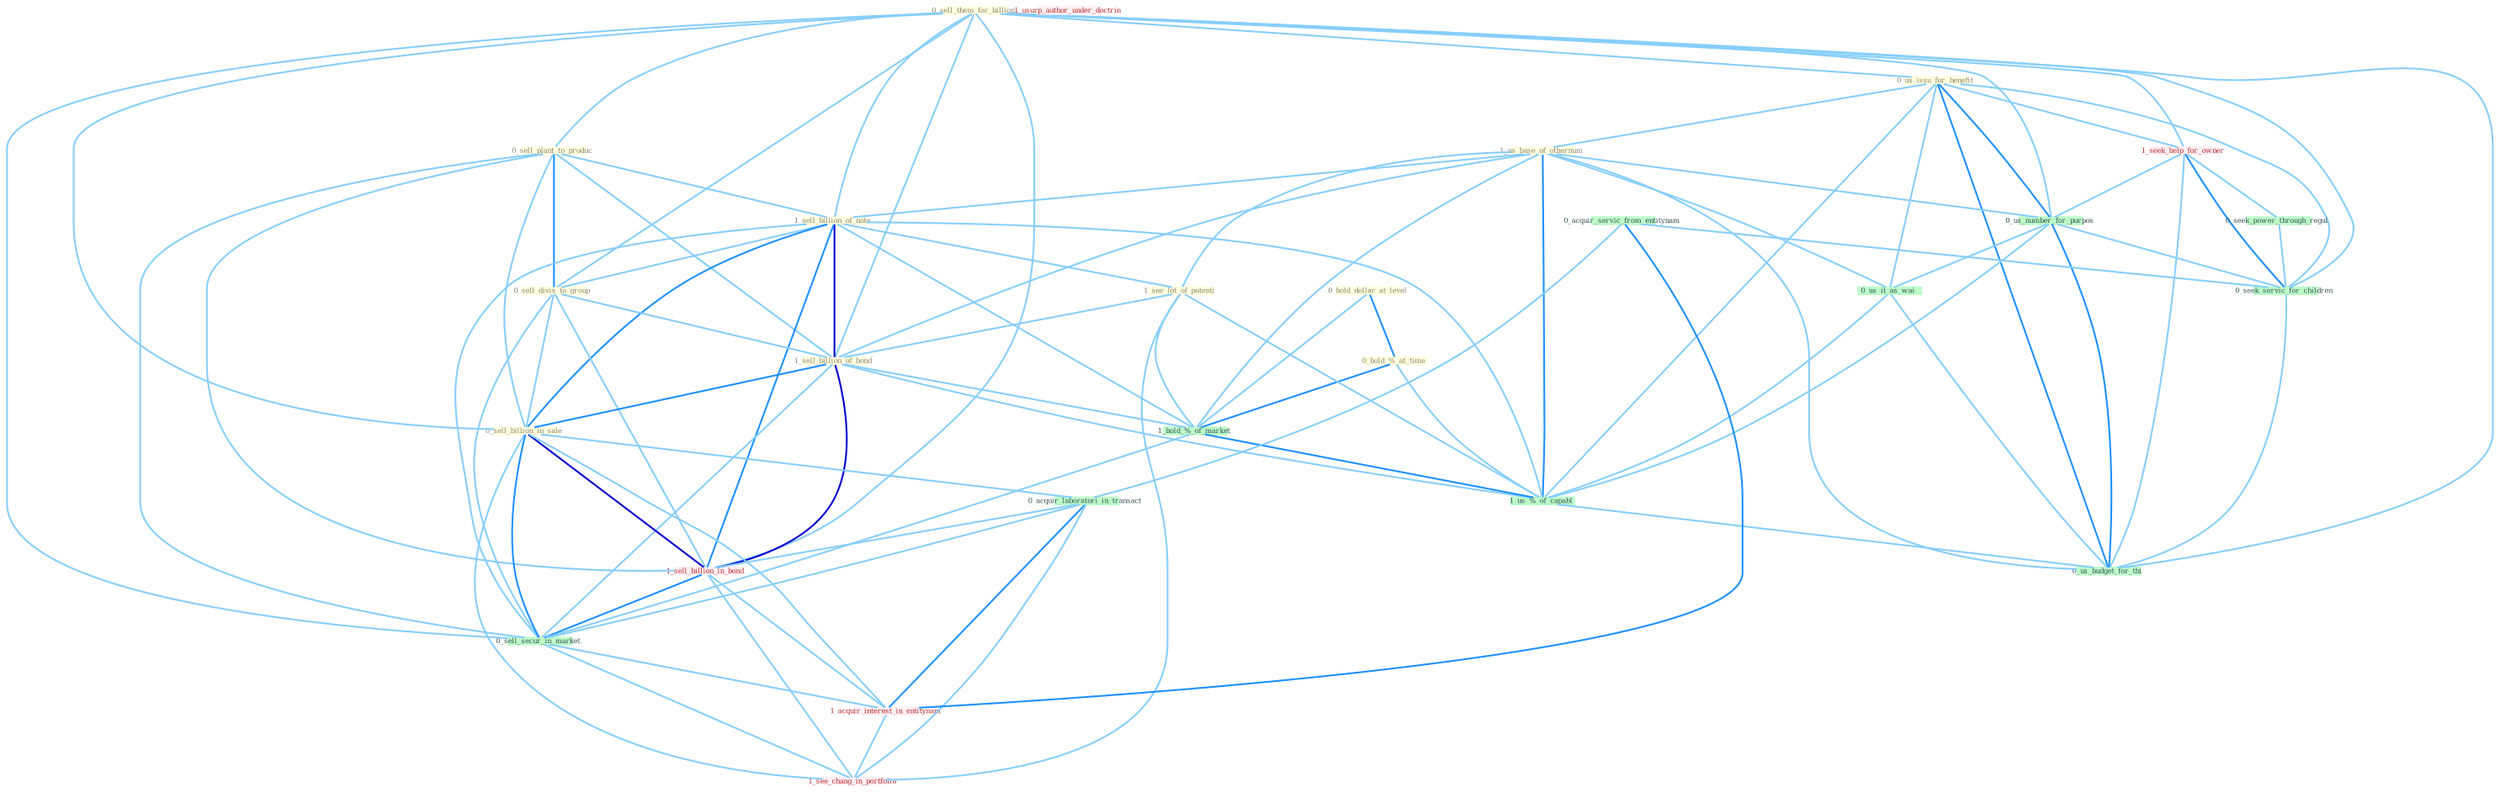 Graph G{ 
    node
    [shape=polygon,style=filled,width=.5,height=.06,color="#BDFCC9",fixedsize=true,fontsize=4,
    fontcolor="#2f4f4f"];
    {node
    [color="#ffffe0", fontcolor="#8b7d6b"] "0_hold_dollar_at_level " "0_sell_them_for_billion " "0_sell_plant_to_produc " "0_us_issu_for_benefit " "0_hold_%_at_time " "1_us_base_of_othernum " "1_sell_billion_of_note " "0_sell_divis_to_group " "1_see_lot_of_potenti " "1_sell_billion_of_bond " "0_sell_billion_in_sale "}
{node [color="#fff0f5", fontcolor="#b22222"] "1_seek_help_for_owner " "1_sell_billion_in_bond " "1_usurp_author_under_doctrin " "1_acquir_interest_in_entitynam " "1_see_chang_in_portfolio "}
edge [color="#B0E2FF"];

	"0_hold_dollar_at_level " -- "0_hold_%_at_time " [w="2", color="#1e90ff" , len=0.8];
	"0_hold_dollar_at_level " -- "1_hold_%_of_market " [w="1", color="#87cefa" ];
	"0_sell_them_for_billion " -- "0_sell_plant_to_produc " [w="1", color="#87cefa" ];
	"0_sell_them_for_billion " -- "0_us_issu_for_benefit " [w="1", color="#87cefa" ];
	"0_sell_them_for_billion " -- "1_sell_billion_of_note " [w="1", color="#87cefa" ];
	"0_sell_them_for_billion " -- "0_sell_divis_to_group " [w="1", color="#87cefa" ];
	"0_sell_them_for_billion " -- "1_sell_billion_of_bond " [w="1", color="#87cefa" ];
	"0_sell_them_for_billion " -- "0_sell_billion_in_sale " [w="1", color="#87cefa" ];
	"0_sell_them_for_billion " -- "1_seek_help_for_owner " [w="1", color="#87cefa" ];
	"0_sell_them_for_billion " -- "0_us_number_for_purpos " [w="1", color="#87cefa" ];
	"0_sell_them_for_billion " -- "1_sell_billion_in_bond " [w="1", color="#87cefa" ];
	"0_sell_them_for_billion " -- "0_sell_secur_in_market " [w="1", color="#87cefa" ];
	"0_sell_them_for_billion " -- "0_seek_servic_for_children " [w="1", color="#87cefa" ];
	"0_sell_them_for_billion " -- "0_us_budget_for_thi " [w="1", color="#87cefa" ];
	"0_sell_plant_to_produc " -- "1_sell_billion_of_note " [w="1", color="#87cefa" ];
	"0_sell_plant_to_produc " -- "0_sell_divis_to_group " [w="2", color="#1e90ff" , len=0.8];
	"0_sell_plant_to_produc " -- "1_sell_billion_of_bond " [w="1", color="#87cefa" ];
	"0_sell_plant_to_produc " -- "0_sell_billion_in_sale " [w="1", color="#87cefa" ];
	"0_sell_plant_to_produc " -- "1_sell_billion_in_bond " [w="1", color="#87cefa" ];
	"0_sell_plant_to_produc " -- "0_sell_secur_in_market " [w="1", color="#87cefa" ];
	"0_us_issu_for_benefit " -- "1_us_base_of_othernum " [w="1", color="#87cefa" ];
	"0_us_issu_for_benefit " -- "1_seek_help_for_owner " [w="1", color="#87cefa" ];
	"0_us_issu_for_benefit " -- "0_us_number_for_purpos " [w="2", color="#1e90ff" , len=0.8];
	"0_us_issu_for_benefit " -- "0_us_it_as_wai " [w="1", color="#87cefa" ];
	"0_us_issu_for_benefit " -- "1_us_%_of_capabl " [w="1", color="#87cefa" ];
	"0_us_issu_for_benefit " -- "0_seek_servic_for_children " [w="1", color="#87cefa" ];
	"0_us_issu_for_benefit " -- "0_us_budget_for_thi " [w="2", color="#1e90ff" , len=0.8];
	"0_hold_%_at_time " -- "1_hold_%_of_market " [w="2", color="#1e90ff" , len=0.8];
	"0_hold_%_at_time " -- "1_us_%_of_capabl " [w="1", color="#87cefa" ];
	"1_us_base_of_othernum " -- "1_sell_billion_of_note " [w="1", color="#87cefa" ];
	"1_us_base_of_othernum " -- "1_see_lot_of_potenti " [w="1", color="#87cefa" ];
	"1_us_base_of_othernum " -- "1_sell_billion_of_bond " [w="1", color="#87cefa" ];
	"1_us_base_of_othernum " -- "1_hold_%_of_market " [w="1", color="#87cefa" ];
	"1_us_base_of_othernum " -- "0_us_number_for_purpos " [w="1", color="#87cefa" ];
	"1_us_base_of_othernum " -- "0_us_it_as_wai " [w="1", color="#87cefa" ];
	"1_us_base_of_othernum " -- "1_us_%_of_capabl " [w="2", color="#1e90ff" , len=0.8];
	"1_us_base_of_othernum " -- "0_us_budget_for_thi " [w="1", color="#87cefa" ];
	"1_sell_billion_of_note " -- "0_sell_divis_to_group " [w="1", color="#87cefa" ];
	"1_sell_billion_of_note " -- "1_see_lot_of_potenti " [w="1", color="#87cefa" ];
	"1_sell_billion_of_note " -- "1_sell_billion_of_bond " [w="3", color="#0000cd" , len=0.6];
	"1_sell_billion_of_note " -- "0_sell_billion_in_sale " [w="2", color="#1e90ff" , len=0.8];
	"1_sell_billion_of_note " -- "1_hold_%_of_market " [w="1", color="#87cefa" ];
	"1_sell_billion_of_note " -- "1_sell_billion_in_bond " [w="2", color="#1e90ff" , len=0.8];
	"1_sell_billion_of_note " -- "1_us_%_of_capabl " [w="1", color="#87cefa" ];
	"1_sell_billion_of_note " -- "0_sell_secur_in_market " [w="1", color="#87cefa" ];
	"0_sell_divis_to_group " -- "1_sell_billion_of_bond " [w="1", color="#87cefa" ];
	"0_sell_divis_to_group " -- "0_sell_billion_in_sale " [w="1", color="#87cefa" ];
	"0_sell_divis_to_group " -- "1_sell_billion_in_bond " [w="1", color="#87cefa" ];
	"0_sell_divis_to_group " -- "0_sell_secur_in_market " [w="1", color="#87cefa" ];
	"1_see_lot_of_potenti " -- "1_sell_billion_of_bond " [w="1", color="#87cefa" ];
	"1_see_lot_of_potenti " -- "1_hold_%_of_market " [w="1", color="#87cefa" ];
	"1_see_lot_of_potenti " -- "1_us_%_of_capabl " [w="1", color="#87cefa" ];
	"1_see_lot_of_potenti " -- "1_see_chang_in_portfolio " [w="1", color="#87cefa" ];
	"1_sell_billion_of_bond " -- "0_sell_billion_in_sale " [w="2", color="#1e90ff" , len=0.8];
	"1_sell_billion_of_bond " -- "1_hold_%_of_market " [w="1", color="#87cefa" ];
	"1_sell_billion_of_bond " -- "1_sell_billion_in_bond " [w="3", color="#0000cd" , len=0.6];
	"1_sell_billion_of_bond " -- "1_us_%_of_capabl " [w="1", color="#87cefa" ];
	"1_sell_billion_of_bond " -- "0_sell_secur_in_market " [w="1", color="#87cefa" ];
	"0_sell_billion_in_sale " -- "0_acquir_laboratori_in_transact " [w="1", color="#87cefa" ];
	"0_sell_billion_in_sale " -- "1_sell_billion_in_bond " [w="3", color="#0000cd" , len=0.6];
	"0_sell_billion_in_sale " -- "0_sell_secur_in_market " [w="2", color="#1e90ff" , len=0.8];
	"0_sell_billion_in_sale " -- "1_acquir_interest_in_entitynam " [w="1", color="#87cefa" ];
	"0_sell_billion_in_sale " -- "1_see_chang_in_portfolio " [w="1", color="#87cefa" ];
	"1_seek_help_for_owner " -- "0_seek_power_through_regul " [w="1", color="#87cefa" ];
	"1_seek_help_for_owner " -- "0_us_number_for_purpos " [w="1", color="#87cefa" ];
	"1_seek_help_for_owner " -- "0_seek_servic_for_children " [w="2", color="#1e90ff" , len=0.8];
	"1_seek_help_for_owner " -- "0_us_budget_for_thi " [w="1", color="#87cefa" ];
	"0_acquir_servic_from_entitynam " -- "0_acquir_laboratori_in_transact " [w="1", color="#87cefa" ];
	"0_acquir_servic_from_entitynam " -- "1_acquir_interest_in_entitynam " [w="2", color="#1e90ff" , len=0.8];
	"0_acquir_servic_from_entitynam " -- "0_seek_servic_for_children " [w="1", color="#87cefa" ];
	"1_hold_%_of_market " -- "1_us_%_of_capabl " [w="2", color="#1e90ff" , len=0.8];
	"1_hold_%_of_market " -- "0_sell_secur_in_market " [w="1", color="#87cefa" ];
	"0_seek_power_through_regul " -- "0_seek_servic_for_children " [w="1", color="#87cefa" ];
	"0_us_number_for_purpos " -- "0_us_it_as_wai " [w="1", color="#87cefa" ];
	"0_us_number_for_purpos " -- "1_us_%_of_capabl " [w="1", color="#87cefa" ];
	"0_us_number_for_purpos " -- "0_seek_servic_for_children " [w="1", color="#87cefa" ];
	"0_us_number_for_purpos " -- "0_us_budget_for_thi " [w="2", color="#1e90ff" , len=0.8];
	"0_acquir_laboratori_in_transact " -- "1_sell_billion_in_bond " [w="1", color="#87cefa" ];
	"0_acquir_laboratori_in_transact " -- "0_sell_secur_in_market " [w="1", color="#87cefa" ];
	"0_acquir_laboratori_in_transact " -- "1_acquir_interest_in_entitynam " [w="2", color="#1e90ff" , len=0.8];
	"0_acquir_laboratori_in_transact " -- "1_see_chang_in_portfolio " [w="1", color="#87cefa" ];
	"1_sell_billion_in_bond " -- "0_sell_secur_in_market " [w="2", color="#1e90ff" , len=0.8];
	"1_sell_billion_in_bond " -- "1_acquir_interest_in_entitynam " [w="1", color="#87cefa" ];
	"1_sell_billion_in_bond " -- "1_see_chang_in_portfolio " [w="1", color="#87cefa" ];
	"0_us_it_as_wai " -- "1_us_%_of_capabl " [w="1", color="#87cefa" ];
	"0_us_it_as_wai " -- "0_us_budget_for_thi " [w="1", color="#87cefa" ];
	"1_us_%_of_capabl " -- "0_us_budget_for_thi " [w="1", color="#87cefa" ];
	"0_sell_secur_in_market " -- "1_acquir_interest_in_entitynam " [w="1", color="#87cefa" ];
	"0_sell_secur_in_market " -- "1_see_chang_in_portfolio " [w="1", color="#87cefa" ];
	"1_acquir_interest_in_entitynam " -- "1_see_chang_in_portfolio " [w="1", color="#87cefa" ];
	"0_seek_servic_for_children " -- "0_us_budget_for_thi " [w="1", color="#87cefa" ];
}